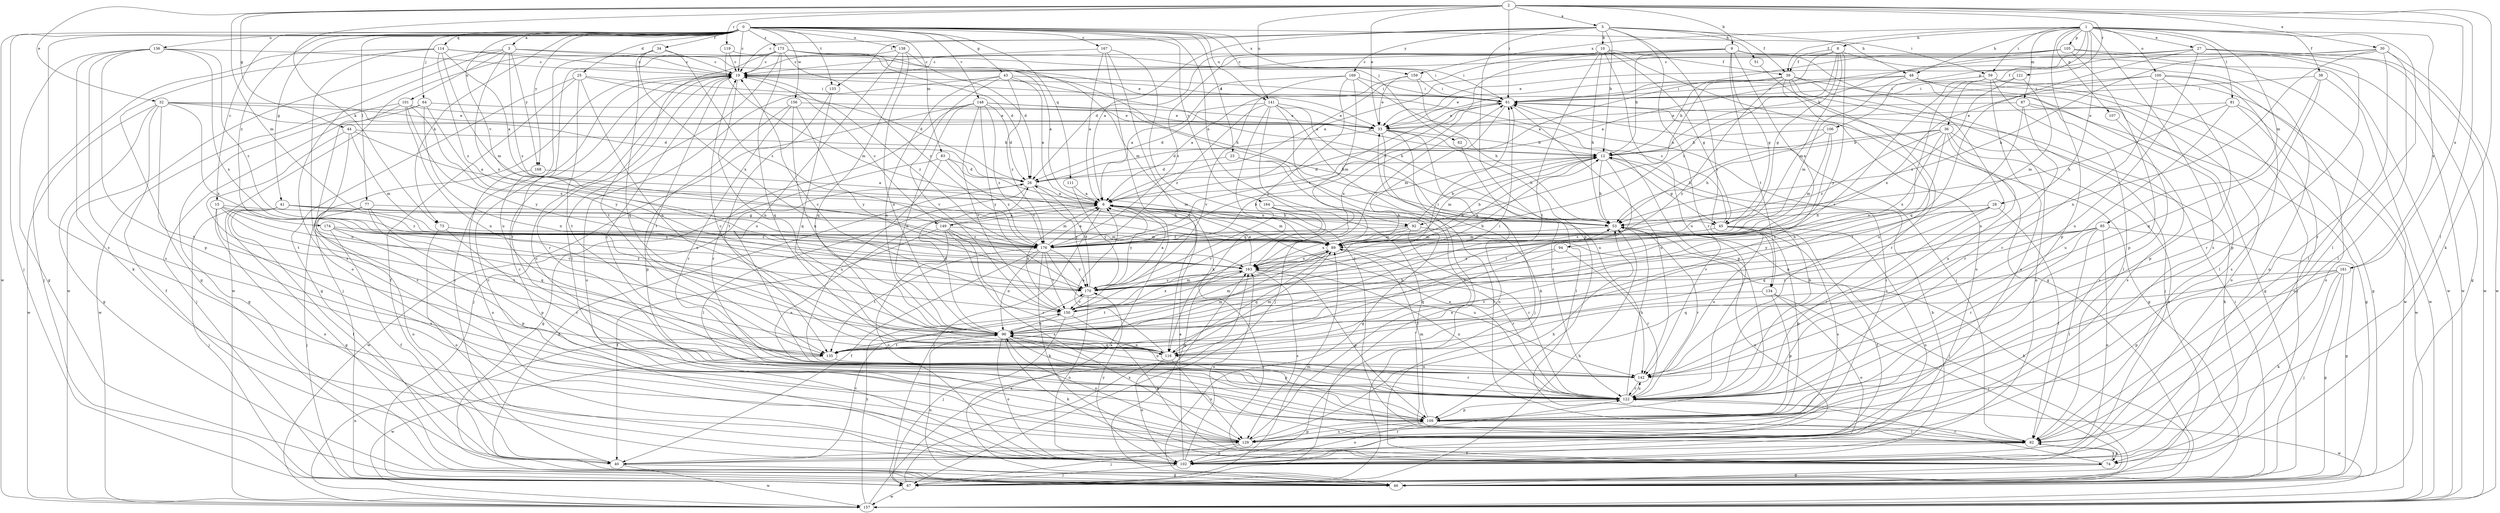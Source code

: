 strict digraph  {
0;
1;
2;
3;
5;
6;
8;
9;
10;
12;
15;
19;
23;
25;
26;
27;
28;
30;
32;
33;
34;
36;
38;
39;
40;
41;
43;
44;
45;
46;
48;
51;
53;
59;
61;
62;
64;
67;
73;
74;
77;
81;
82;
83;
85;
87;
89;
92;
94;
96;
100;
101;
102;
105;
106;
107;
109;
111;
114;
116;
119;
121;
122;
129;
133;
134;
135;
136;
138;
141;
142;
148;
149;
150;
156;
157;
159;
161;
163;
164;
167;
168;
169;
170;
173;
174;
176;
0 -> 3  [label=a];
0 -> 15  [label=c];
0 -> 19  [label=c];
0 -> 23  [label=d];
0 -> 25  [label=d];
0 -> 34  [label=f];
0 -> 41  [label=g];
0 -> 43  [label=g];
0 -> 59  [label=i];
0 -> 62  [label=j];
0 -> 64  [label=j];
0 -> 67  [label=j];
0 -> 73  [label=k];
0 -> 77  [label=l];
0 -> 83  [label=m];
0 -> 92  [label=n];
0 -> 111  [label=q];
0 -> 114  [label=q];
0 -> 129  [label=s];
0 -> 133  [label=t];
0 -> 136  [label=u];
0 -> 138  [label=u];
0 -> 141  [label=u];
0 -> 148  [label=v];
0 -> 149  [label=v];
0 -> 156  [label=w];
0 -> 157  [label=w];
0 -> 159  [label=x];
0 -> 164  [label=y];
0 -> 167  [label=y];
0 -> 168  [label=y];
0 -> 173  [label=z];
0 -> 174  [label=z];
1 -> 8  [label=b];
1 -> 27  [label=e];
1 -> 28  [label=e];
1 -> 36  [label=f];
1 -> 38  [label=f];
1 -> 39  [label=f];
1 -> 48  [label=h];
1 -> 59  [label=i];
1 -> 81  [label=l];
1 -> 82  [label=l];
1 -> 85  [label=m];
1 -> 87  [label=m];
1 -> 100  [label=o];
1 -> 105  [label=p];
1 -> 106  [label=p];
1 -> 107  [label=p];
1 -> 109  [label=p];
1 -> 129  [label=s];
1 -> 159  [label=x];
1 -> 161  [label=x];
2 -> 5  [label=a];
2 -> 9  [label=b];
2 -> 30  [label=e];
2 -> 32  [label=e];
2 -> 33  [label=e];
2 -> 44  [label=g];
2 -> 61  [label=i];
2 -> 73  [label=k];
2 -> 74  [label=k];
2 -> 82  [label=l];
2 -> 89  [label=m];
2 -> 119  [label=r];
2 -> 121  [label=r];
2 -> 141  [label=u];
2 -> 161  [label=x];
3 -> 19  [label=c];
3 -> 33  [label=e];
3 -> 101  [label=o];
3 -> 102  [label=o];
3 -> 157  [label=w];
3 -> 163  [label=x];
3 -> 168  [label=y];
3 -> 176  [label=z];
5 -> 6  [label=a];
5 -> 10  [label=b];
5 -> 12  [label=b];
5 -> 19  [label=c];
5 -> 39  [label=f];
5 -> 48  [label=h];
5 -> 51  [label=h];
5 -> 109  [label=p];
5 -> 122  [label=r];
5 -> 133  [label=t];
5 -> 134  [label=t];
5 -> 169  [label=y];
6 -> 53  [label=h];
6 -> 67  [label=j];
6 -> 89  [label=m];
6 -> 92  [label=n];
6 -> 149  [label=v];
6 -> 170  [label=y];
8 -> 6  [label=a];
8 -> 39  [label=f];
8 -> 45  [label=g];
8 -> 89  [label=m];
8 -> 92  [label=n];
8 -> 102  [label=o];
8 -> 170  [label=y];
8 -> 176  [label=z];
9 -> 6  [label=a];
9 -> 12  [label=b];
9 -> 19  [label=c];
9 -> 45  [label=g];
9 -> 94  [label=n];
9 -> 134  [label=t];
9 -> 142  [label=u];
9 -> 157  [label=w];
9 -> 176  [label=z];
10 -> 26  [label=d];
10 -> 39  [label=f];
10 -> 45  [label=g];
10 -> 53  [label=h];
10 -> 102  [label=o];
10 -> 135  [label=t];
10 -> 142  [label=u];
10 -> 176  [label=z];
12 -> 26  [label=d];
12 -> 45  [label=g];
12 -> 53  [label=h];
12 -> 89  [label=m];
12 -> 135  [label=t];
12 -> 163  [label=x];
15 -> 45  [label=g];
15 -> 102  [label=o];
15 -> 129  [label=s];
15 -> 135  [label=t];
15 -> 150  [label=v];
15 -> 163  [label=x];
19 -> 61  [label=i];
19 -> 67  [label=j];
19 -> 96  [label=n];
19 -> 122  [label=r];
19 -> 135  [label=t];
19 -> 176  [label=z];
23 -> 26  [label=d];
23 -> 46  [label=g];
23 -> 82  [label=l];
25 -> 26  [label=d];
25 -> 40  [label=f];
25 -> 46  [label=g];
25 -> 61  [label=i];
25 -> 96  [label=n];
25 -> 135  [label=t];
26 -> 6  [label=a];
26 -> 82  [label=l];
26 -> 157  [label=w];
26 -> 170  [label=y];
27 -> 6  [label=a];
27 -> 19  [label=c];
27 -> 46  [label=g];
27 -> 109  [label=p];
27 -> 116  [label=q];
27 -> 142  [label=u];
27 -> 157  [label=w];
28 -> 53  [label=h];
28 -> 82  [label=l];
28 -> 96  [label=n];
28 -> 116  [label=q];
28 -> 122  [label=r];
28 -> 170  [label=y];
30 -> 19  [label=c];
30 -> 33  [label=e];
30 -> 53  [label=h];
30 -> 82  [label=l];
30 -> 96  [label=n];
30 -> 122  [label=r];
30 -> 157  [label=w];
32 -> 12  [label=b];
32 -> 26  [label=d];
32 -> 33  [label=e];
32 -> 40  [label=f];
32 -> 46  [label=g];
32 -> 135  [label=t];
32 -> 157  [label=w];
32 -> 163  [label=x];
33 -> 12  [label=b];
33 -> 26  [label=d];
33 -> 53  [label=h];
33 -> 67  [label=j];
33 -> 102  [label=o];
33 -> 122  [label=r];
34 -> 19  [label=c];
34 -> 116  [label=q];
34 -> 142  [label=u];
34 -> 163  [label=x];
34 -> 176  [label=z];
36 -> 12  [label=b];
36 -> 53  [label=h];
36 -> 74  [label=k];
36 -> 96  [label=n];
36 -> 102  [label=o];
36 -> 142  [label=u];
36 -> 163  [label=x];
36 -> 176  [label=z];
38 -> 61  [label=i];
38 -> 116  [label=q];
38 -> 122  [label=r];
38 -> 157  [label=w];
39 -> 12  [label=b];
39 -> 33  [label=e];
39 -> 46  [label=g];
39 -> 61  [label=i];
39 -> 67  [label=j];
39 -> 102  [label=o];
39 -> 122  [label=r];
39 -> 142  [label=u];
39 -> 170  [label=y];
40 -> 19  [label=c];
40 -> 46  [label=g];
40 -> 122  [label=r];
40 -> 150  [label=v];
40 -> 157  [label=w];
41 -> 40  [label=f];
41 -> 46  [label=g];
41 -> 53  [label=h];
41 -> 67  [label=j];
41 -> 89  [label=m];
41 -> 176  [label=z];
43 -> 6  [label=a];
43 -> 53  [label=h];
43 -> 61  [label=i];
43 -> 96  [label=n];
43 -> 102  [label=o];
43 -> 150  [label=v];
43 -> 176  [label=z];
44 -> 6  [label=a];
44 -> 12  [label=b];
44 -> 89  [label=m];
44 -> 96  [label=n];
44 -> 135  [label=t];
45 -> 19  [label=c];
45 -> 40  [label=f];
45 -> 89  [label=m];
45 -> 102  [label=o];
45 -> 109  [label=p];
45 -> 129  [label=s];
45 -> 142  [label=u];
46 -> 6  [label=a];
46 -> 26  [label=d];
46 -> 53  [label=h];
46 -> 61  [label=i];
46 -> 96  [label=n];
48 -> 33  [label=e];
48 -> 46  [label=g];
48 -> 61  [label=i];
48 -> 82  [label=l];
48 -> 89  [label=m];
48 -> 102  [label=o];
51 -> 46  [label=g];
53 -> 89  [label=m];
53 -> 102  [label=o];
53 -> 122  [label=r];
59 -> 61  [label=i];
59 -> 67  [label=j];
59 -> 82  [label=l];
59 -> 96  [label=n];
59 -> 129  [label=s];
59 -> 150  [label=v];
59 -> 157  [label=w];
61 -> 33  [label=e];
61 -> 46  [label=g];
61 -> 89  [label=m];
61 -> 142  [label=u];
61 -> 163  [label=x];
62 -> 82  [label=l];
64 -> 33  [label=e];
64 -> 67  [label=j];
64 -> 96  [label=n];
64 -> 157  [label=w];
64 -> 170  [label=y];
67 -> 33  [label=e];
67 -> 53  [label=h];
67 -> 89  [label=m];
67 -> 157  [label=w];
67 -> 163  [label=x];
73 -> 89  [label=m];
73 -> 102  [label=o];
73 -> 122  [label=r];
74 -> 46  [label=g];
74 -> 82  [label=l];
74 -> 122  [label=r];
77 -> 53  [label=h];
77 -> 67  [label=j];
77 -> 102  [label=o];
77 -> 109  [label=p];
77 -> 116  [label=q];
81 -> 33  [label=e];
81 -> 53  [label=h];
81 -> 102  [label=o];
81 -> 142  [label=u];
81 -> 157  [label=w];
82 -> 40  [label=f];
82 -> 61  [label=i];
82 -> 74  [label=k];
83 -> 26  [label=d];
83 -> 46  [label=g];
83 -> 89  [label=m];
83 -> 142  [label=u];
83 -> 176  [label=z];
85 -> 46  [label=g];
85 -> 82  [label=l];
85 -> 102  [label=o];
85 -> 122  [label=r];
85 -> 135  [label=t];
85 -> 150  [label=v];
85 -> 176  [label=z];
87 -> 33  [label=e];
87 -> 46  [label=g];
87 -> 122  [label=r];
87 -> 129  [label=s];
87 -> 135  [label=t];
89 -> 12  [label=b];
89 -> 116  [label=q];
89 -> 122  [label=r];
89 -> 163  [label=x];
92 -> 12  [label=b];
92 -> 67  [label=j];
92 -> 89  [label=m];
92 -> 122  [label=r];
92 -> 163  [label=x];
92 -> 176  [label=z];
94 -> 116  [label=q];
94 -> 122  [label=r];
94 -> 163  [label=x];
96 -> 26  [label=d];
96 -> 53  [label=h];
96 -> 61  [label=i];
96 -> 74  [label=k];
96 -> 89  [label=m];
96 -> 102  [label=o];
96 -> 109  [label=p];
96 -> 116  [label=q];
96 -> 122  [label=r];
96 -> 135  [label=t];
100 -> 61  [label=i];
100 -> 102  [label=o];
100 -> 109  [label=p];
100 -> 122  [label=r];
100 -> 129  [label=s];
100 -> 163  [label=x];
101 -> 33  [label=e];
101 -> 46  [label=g];
101 -> 96  [label=n];
101 -> 129  [label=s];
101 -> 163  [label=x];
101 -> 170  [label=y];
102 -> 6  [label=a];
102 -> 12  [label=b];
102 -> 19  [label=c];
102 -> 67  [label=j];
102 -> 163  [label=x];
102 -> 170  [label=y];
105 -> 6  [label=a];
105 -> 12  [label=b];
105 -> 19  [label=c];
105 -> 82  [label=l];
105 -> 109  [label=p];
105 -> 157  [label=w];
106 -> 12  [label=b];
106 -> 53  [label=h];
106 -> 89  [label=m];
106 -> 96  [label=n];
107 -> 129  [label=s];
109 -> 6  [label=a];
109 -> 19  [label=c];
109 -> 82  [label=l];
109 -> 89  [label=m];
109 -> 102  [label=o];
109 -> 129  [label=s];
111 -> 6  [label=a];
111 -> 170  [label=y];
114 -> 6  [label=a];
114 -> 19  [label=c];
114 -> 46  [label=g];
114 -> 61  [label=i];
114 -> 67  [label=j];
114 -> 89  [label=m];
114 -> 129  [label=s];
114 -> 176  [label=z];
116 -> 6  [label=a];
116 -> 19  [label=c];
116 -> 89  [label=m];
116 -> 96  [label=n];
116 -> 102  [label=o];
116 -> 122  [label=r];
116 -> 129  [label=s];
119 -> 19  [label=c];
119 -> 53  [label=h];
119 -> 89  [label=m];
121 -> 61  [label=i];
121 -> 89  [label=m];
121 -> 176  [label=z];
122 -> 6  [label=a];
122 -> 12  [label=b];
122 -> 53  [label=h];
122 -> 109  [label=p];
122 -> 142  [label=u];
122 -> 157  [label=w];
122 -> 163  [label=x];
129 -> 19  [label=c];
129 -> 53  [label=h];
129 -> 61  [label=i];
129 -> 67  [label=j];
129 -> 96  [label=n];
129 -> 102  [label=o];
129 -> 109  [label=p];
133 -> 116  [label=q];
133 -> 135  [label=t];
134 -> 67  [label=j];
134 -> 102  [label=o];
134 -> 109  [label=p];
134 -> 150  [label=v];
135 -> 89  [label=m];
135 -> 142  [label=u];
135 -> 157  [label=w];
136 -> 19  [label=c];
136 -> 46  [label=g];
136 -> 74  [label=k];
136 -> 109  [label=p];
136 -> 129  [label=s];
136 -> 163  [label=x];
136 -> 176  [label=z];
138 -> 19  [label=c];
138 -> 26  [label=d];
138 -> 96  [label=n];
138 -> 116  [label=q];
138 -> 142  [label=u];
141 -> 26  [label=d];
141 -> 33  [label=e];
141 -> 67  [label=j];
141 -> 74  [label=k];
141 -> 116  [label=q];
141 -> 129  [label=s];
141 -> 142  [label=u];
141 -> 176  [label=z];
142 -> 19  [label=c];
142 -> 96  [label=n];
142 -> 122  [label=r];
148 -> 26  [label=d];
148 -> 33  [label=e];
148 -> 53  [label=h];
148 -> 67  [label=j];
148 -> 96  [label=n];
148 -> 122  [label=r];
148 -> 150  [label=v];
148 -> 170  [label=y];
148 -> 176  [label=z];
149 -> 6  [label=a];
149 -> 19  [label=c];
149 -> 40  [label=f];
149 -> 89  [label=m];
149 -> 102  [label=o];
149 -> 122  [label=r];
149 -> 129  [label=s];
149 -> 176  [label=z];
150 -> 6  [label=a];
150 -> 19  [label=c];
150 -> 67  [label=j];
150 -> 74  [label=k];
150 -> 89  [label=m];
150 -> 96  [label=n];
150 -> 163  [label=x];
156 -> 33  [label=e];
156 -> 96  [label=n];
156 -> 109  [label=p];
156 -> 122  [label=r];
156 -> 170  [label=y];
157 -> 96  [label=n];
157 -> 163  [label=x];
157 -> 170  [label=y];
159 -> 6  [label=a];
159 -> 33  [label=e];
159 -> 53  [label=h];
159 -> 61  [label=i];
161 -> 46  [label=g];
161 -> 67  [label=j];
161 -> 74  [label=k];
161 -> 109  [label=p];
161 -> 116  [label=q];
161 -> 170  [label=y];
163 -> 6  [label=a];
163 -> 61  [label=i];
163 -> 109  [label=p];
163 -> 129  [label=s];
163 -> 135  [label=t];
163 -> 170  [label=y];
164 -> 46  [label=g];
164 -> 53  [label=h];
164 -> 82  [label=l];
164 -> 150  [label=v];
167 -> 6  [label=a];
167 -> 19  [label=c];
167 -> 74  [label=k];
167 -> 82  [label=l];
167 -> 116  [label=q];
168 -> 6  [label=a];
168 -> 102  [label=o];
169 -> 6  [label=a];
169 -> 61  [label=i];
169 -> 89  [label=m];
169 -> 109  [label=p];
169 -> 150  [label=v];
169 -> 170  [label=y];
170 -> 6  [label=a];
170 -> 12  [label=b];
170 -> 26  [label=d];
170 -> 61  [label=i];
170 -> 102  [label=o];
170 -> 150  [label=v];
173 -> 6  [label=a];
173 -> 19  [label=c];
173 -> 26  [label=d];
173 -> 61  [label=i];
173 -> 82  [label=l];
173 -> 89  [label=m];
173 -> 116  [label=q];
173 -> 122  [label=r];
173 -> 135  [label=t];
173 -> 157  [label=w];
173 -> 176  [label=z];
174 -> 40  [label=f];
174 -> 109  [label=p];
174 -> 163  [label=x];
174 -> 170  [label=y];
174 -> 176  [label=z];
176 -> 6  [label=a];
176 -> 12  [label=b];
176 -> 40  [label=f];
176 -> 61  [label=i];
176 -> 74  [label=k];
176 -> 96  [label=n];
176 -> 135  [label=t];
176 -> 142  [label=u];
176 -> 150  [label=v];
176 -> 170  [label=y];
}
